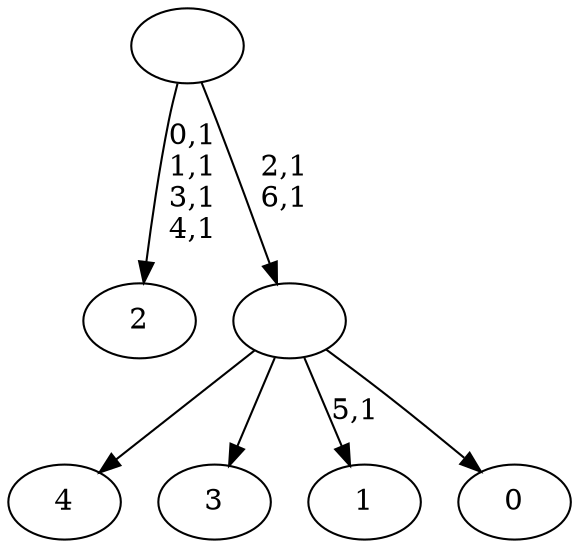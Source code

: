 digraph T {
	12 [label="4"]
	11 [label="3"]
	10 [label="2"]
	5 [label="1"]
	3 [label="0"]
	2 [label=""]
	0 [label=""]
	2 -> 5 [label="5,1"]
	2 -> 12 [label=""]
	2 -> 11 [label=""]
	2 -> 3 [label=""]
	0 -> 2 [label="2,1\n6,1"]
	0 -> 10 [label="0,1\n1,1\n3,1\n4,1"]
}
